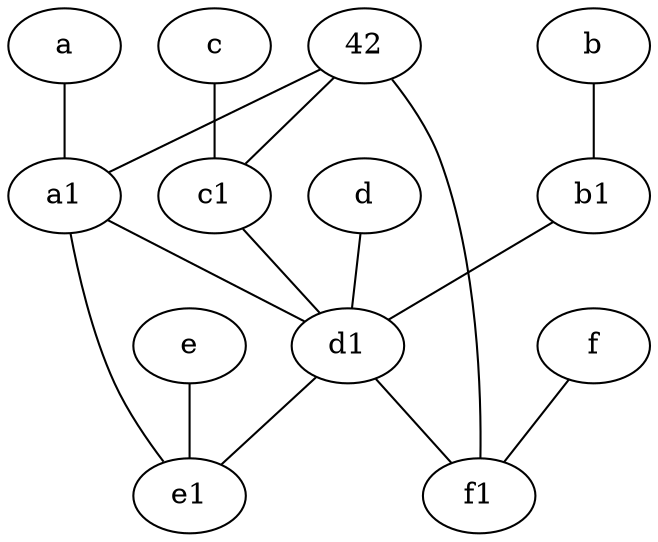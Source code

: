 graph {
	node [labelfontsize=50]
	c [labelfontsize=50 pos="4.5,2!"]
	d1 [labelfontsize=50 pos="3,5!"]
	f [labelfontsize=50 pos="3,9!"]
	a [labelfontsize=50 pos="8,2!"]
	b [labelfontsize=50 pos="10,4!"]
	b1 [labelfontsize=50 pos="9,4!"]
	e1 [labelfontsize=50 pos="7,7!"]
	42 [labelfontsize=50]
	d [labelfontsize=50 pos="2,5!"]
	c1 [labelfontsize=50 pos="4.5,3!"]
	f1 [labelfontsize=50 pos="3,8!"]
	e [labelfontsize=50 pos="7,9!"]
	a1 [labelfontsize=50 pos="8,3!"]
	e -- e1
	c -- c1
	f -- f1
	c1 -- d1
	d1 -- f1
	b -- b1
	d -- d1
	b1 -- d1
	42 -- f1
	a -- a1
	42 -- a1
	a1 -- d1
	d1 -- e1
	42 -- c1
	a1 -- e1
}
